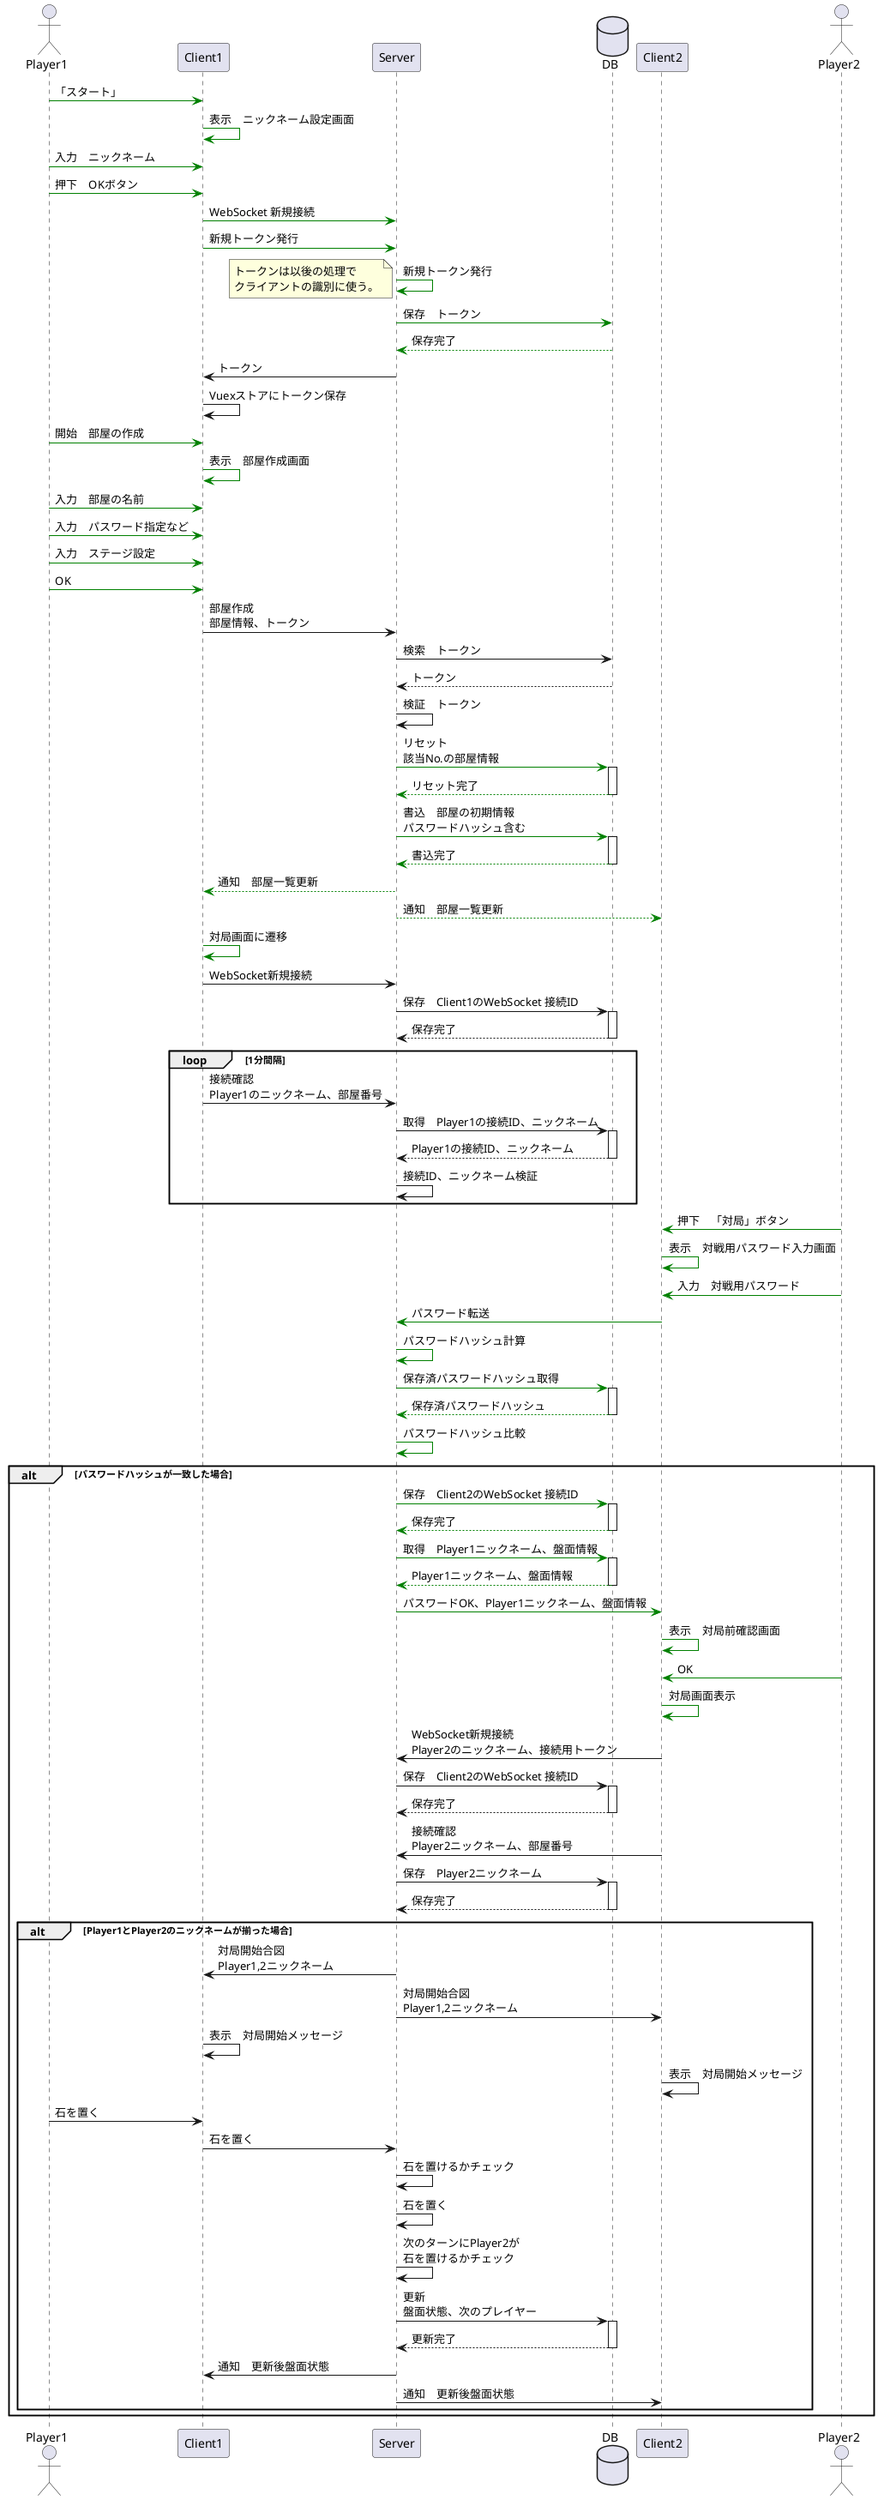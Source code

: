 @startuml sequence_game

actor Player1
participant Client1
participant Server
database DB
participant Client2
actor Player2

' Player1の参加

Player1 -[#Green]> Client1 : 「スタート」
Client1 -[#Green]> Client1 : 表示　ニックネーム設定画面
Player1 -[#Green]> Client1 : 入力　ニックネーム
Player1 -[#Green]> Client1 : 押下　OKボタン
Client1 -[#Green]> Server : WebSocket 新規接続
Client1 -[#Green]> Server : 新規トークン発行
Server -[#Green]> Server : 新規トークン発行
note left : トークンは以後の処理で\nクライアントの識別に使う。
Server -[#Green]> DB : 保存　トークン
DB -[#Green]-> Server : 保存完了
Server -> Client1 : トークン
Client1 -> Client1 : Vuexストアにトークン保存

' Player1による部屋作成

Player1 -[#Green]> Client1 : 開始　部屋の作成
Client1 -[#Green]> Client1 : 表示　部屋作成画面
Player1 -[#Green]> Client1 : 入力　部屋の名前
Player1 -[#Green]> Client1 : 入力　パスワード指定など
Player1 -[#Green]> Client1 : 入力　ステージ設定
Player1 -[#Green]> Client1 : OK
Client1 -> Server : 部屋作成\n部屋情報、トークン
Server -> DB : 検索　トークン
DB --> Server : トークン
Server -> Server : 検証　トークン
Server -[#Green]> DB : リセット\n該当No.の部屋情報
activate DB
DB -[#Green]-> Server : リセット完了
deactivate DB
Server -[#Green]> DB : 書込　部屋の初期情報\nパスワードハッシュ含む
activate DB
DB -[#Green]-> Server : 書込完了
deactivate DB
Server -[#Green]-> Client1 : 通知　部屋一覧更新
Server -[#Green]-> Client2 : 通知　部屋一覧更新
Client1 -[#Green]> Client1 : 対局画面に遷移
Client1 -> Server : WebSocket新規接続
Server -> DB : 保存　Client1のWebSocket 接続ID
activate DB
DB --> Server : 保存完了
deactivate DB

loop 1分間隔
    Client1 -> Server : 接続確認\nPlayer1のニックネーム、部屋番号
    Server -> DB : 取得　Player1の接続ID、ニックネーム
    activate DB
    DB --> Server : Player1の接続ID、ニックネーム
    deactivate DB
    Server -> Server : 接続ID、ニックネーム検証
end

' Player2参戦

Player2 -[#Green]> Client2 : 押下　「対局」ボタン
Client2 -[#Green]> Client2 : 表示　対戦用パスワード入力画面
Player2 -[#Green]> Client2 : 入力　対戦用パスワード
Client2 -[#Green]> Server : パスワード転送
Server -[#Green]> Server : パスワードハッシュ計算
Server -[#Green]> DB : 保存済パスワードハッシュ取得
activate DB
DB -[#Green]-> Server : 保存済パスワードハッシュ
deactivate DB
Server -[#Green]> Server : パスワードハッシュ比較
alt パスワードハッシュが一致した場合
    Server -[#Green]> DB : 保存　Client2のWebSocket 接続ID
    activate DB
    DB -[#Green]-> Server : 保存完了
    deactivate DB
    Server -[#Green]> DB : 取得　Player1ニックネーム、盤面情報
    activate DB
    DB -[#Green]-> Server : Player1ニックネーム、盤面情報
    deactivate DB
    Server -[#Green]> Client2 : パスワードOK、Player1ニックネーム、盤面情報
    Client2 -[#Green]> Client2 : 表示　対局前確認画面
    Player2 -[#Green]> Client2 : OK
    Client2 -[#Green]> Client2 : 対局画面表示
    Client2 -> Server : WebSocket新規接続\nPlayer2のニックネーム、接続用トークン
    Server -> DB : 保存　Client2のWebSocket 接続ID
    activate DB
    DB --> Server : 保存完了
    deactivate DB
    Client2 -> Server : 接続確認\nPlayer2ニックネーム、部屋番号
    Server -> DB : 保存　Player2ニックネーム
    activate DB
    DB --> Server : 保存完了
    deactivate DB

    alt Player1とPlayer2のニックネームが揃った場合
        Server -> Client1 : 対局開始合図\nPlayer1,2ニックネーム
        Server -> Client2 : 対局開始合図\nPlayer1,2ニックネーム
        Client1 -> Client1 : 表示　対局開始メッセージ
        Client2 -> Client2 : 表示　対局開始メッセージ
        Player1 -> Client1 : 石を置く
        Client1 -> Server : 石を置く
        Server -> Server : 石を置けるかチェック
        Server -> Server : 石を置く
        Server -> Server : 次のターンにPlayer2が\n石を置けるかチェック
        Server -> DB : 更新\n盤面状態、次のプレイヤー
        activate DB
        DB --> Server : 更新完了
        deactivate DB
        Server -> Client1 : 通知　更新後盤面状態
        Server -> Client2 : 通知　更新後盤面状態
    end
end

@enduml
